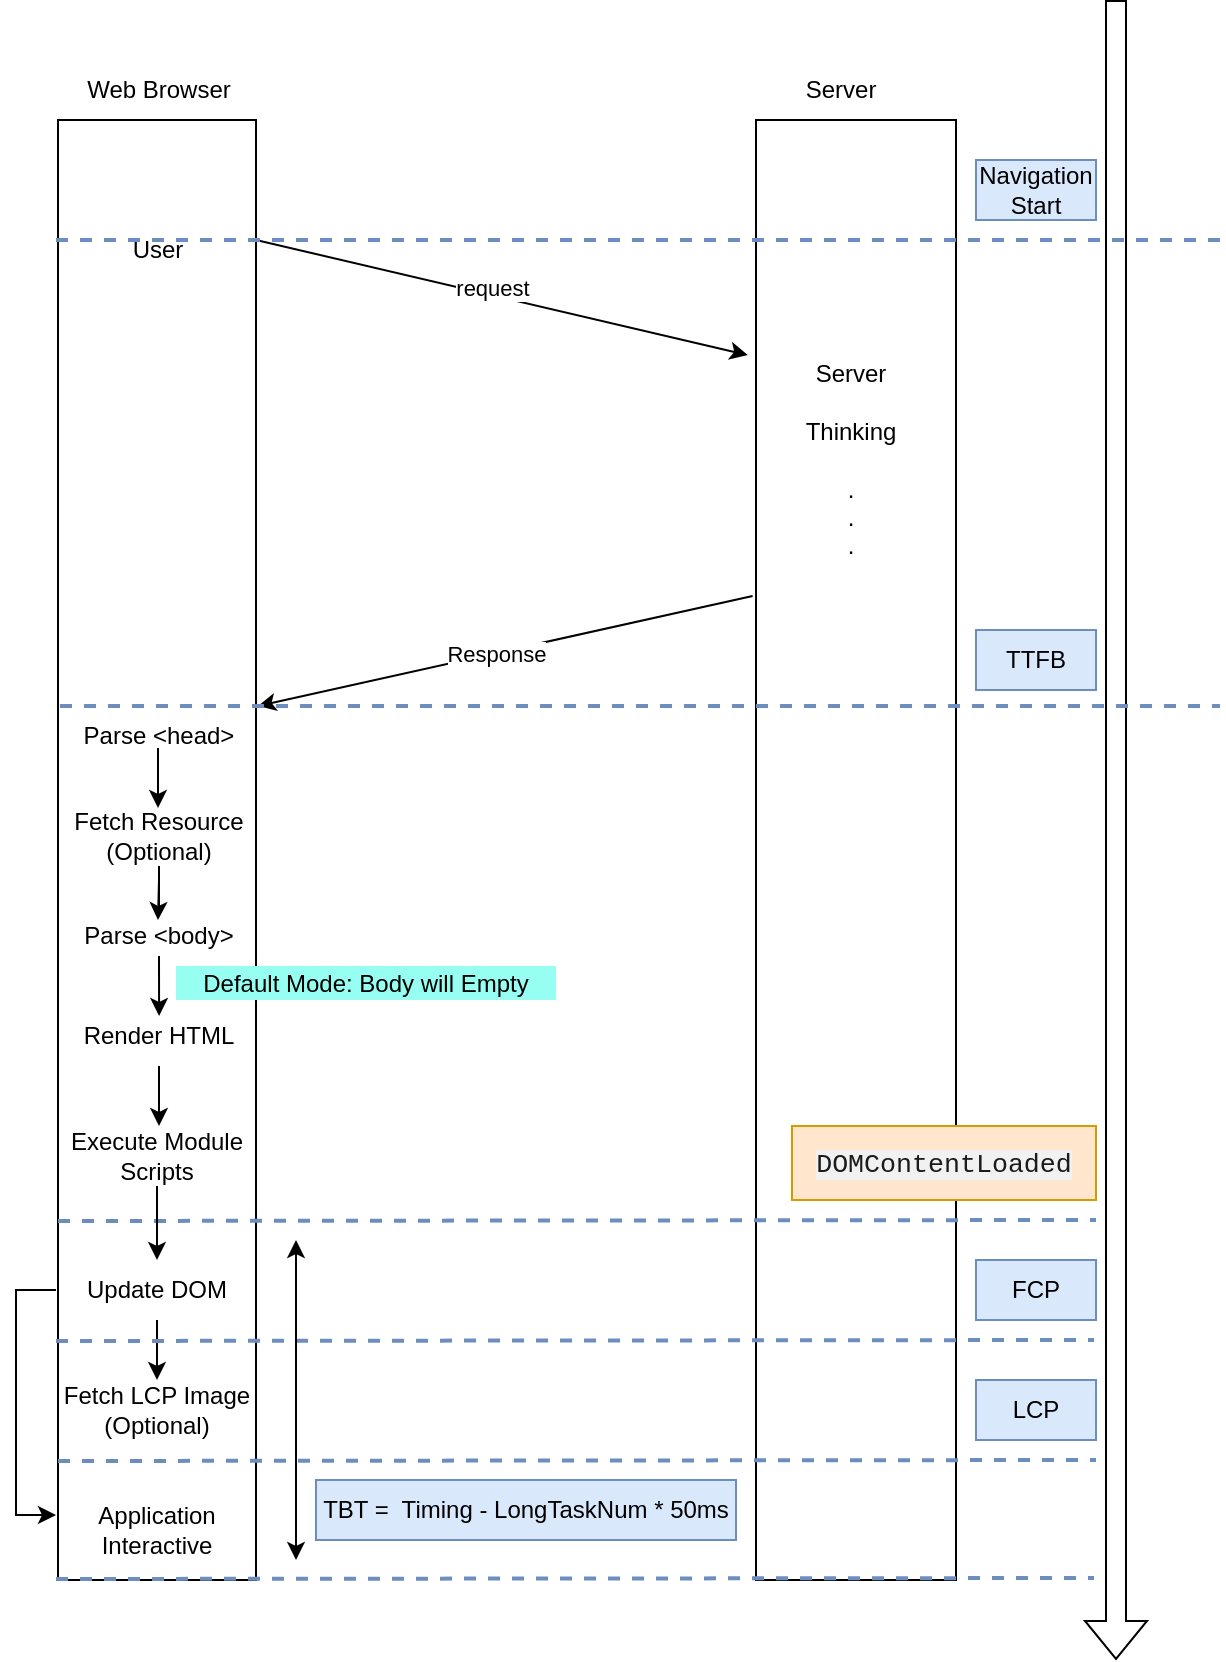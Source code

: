 <mxfile version="24.5.5" type="github">
  <diagram id="_iA2iY5-yiGGR4RjOuDj" name="第 1 页">
    <mxGraphModel dx="1592" dy="761" grid="1" gridSize="10" guides="1" tooltips="1" connect="1" arrows="1" fold="1" page="1" pageScale="1" pageWidth="850" pageHeight="1100" math="0" shadow="0">
      <root>
        <mxCell id="0" />
        <mxCell id="1" parent="0" />
        <mxCell id="CSbPJWY7NKhsalRFJAfI-1" value="" style="rounded=0;whiteSpace=wrap;html=1;" parent="1" vertex="1">
          <mxGeometry x="121" y="130" width="99" height="730" as="geometry" />
        </mxCell>
        <mxCell id="CSbPJWY7NKhsalRFJAfI-4" value="" style="endArrow=classic;html=1;rounded=0;entryX=-0.041;entryY=0.161;entryDx=0;entryDy=0;entryPerimeter=0;" parent="1" target="e2gjy9H0XDeadhWA6tdg-10" edge="1">
          <mxGeometry width="50" height="50" relative="1" as="geometry">
            <mxPoint x="220" y="190" as="sourcePoint" />
            <mxPoint x="530" y="240" as="targetPoint" />
          </mxGeometry>
        </mxCell>
        <mxCell id="CSbPJWY7NKhsalRFJAfI-5" value="request" style="edgeLabel;html=1;align=center;verticalAlign=middle;resizable=0;points=[];" parent="CSbPJWY7NKhsalRFJAfI-4" vertex="1" connectable="0">
          <mxGeometry x="-0.05" y="4" relative="1" as="geometry">
            <mxPoint as="offset" />
          </mxGeometry>
        </mxCell>
        <mxCell id="CSbPJWY7NKhsalRFJAfI-14" value="" style="endArrow=classic;html=1;rounded=0;entryX=1.01;entryY=0.606;entryDx=0;entryDy=0;entryPerimeter=0;exitX=-0.017;exitY=0.326;exitDx=0;exitDy=0;exitPerimeter=0;" parent="1" source="e2gjy9H0XDeadhWA6tdg-10" edge="1">
          <mxGeometry width="50" height="50" relative="1" as="geometry">
            <mxPoint x="530" y="360" as="sourcePoint" />
            <mxPoint x="221" y="423" as="targetPoint" />
          </mxGeometry>
        </mxCell>
        <mxCell id="CSbPJWY7NKhsalRFJAfI-15" value="Response" style="edgeLabel;html=1;align=center;verticalAlign=middle;resizable=0;points=[];" parent="CSbPJWY7NKhsalRFJAfI-14" vertex="1" connectable="0">
          <mxGeometry x="0.037" relative="1" as="geometry">
            <mxPoint as="offset" />
          </mxGeometry>
        </mxCell>
        <mxCell id="bvm6M7adbp71QpQFMnHM-2" value="Web Browser" style="text;html=1;align=center;verticalAlign=middle;resizable=0;points=[];autosize=1;strokeColor=none;fillColor=none;" parent="1" vertex="1">
          <mxGeometry x="121" y="100" width="100" height="30" as="geometry" />
        </mxCell>
        <mxCell id="bvm6M7adbp71QpQFMnHM-8" value="User" style="text;html=1;align=center;verticalAlign=middle;whiteSpace=wrap;rounded=0;" parent="1" vertex="1">
          <mxGeometry x="141" y="180" width="60" height="30" as="geometry" />
        </mxCell>
        <mxCell id="e2gjy9H0XDeadhWA6tdg-10" value="" style="rounded=0;whiteSpace=wrap;html=1;" parent="1" vertex="1">
          <mxGeometry x="470" y="130" width="100" height="730" as="geometry" />
        </mxCell>
        <mxCell id="e2gjy9H0XDeadhWA6tdg-11" value="S&lt;span style=&quot;background-color: initial;&quot;&gt;erver&lt;/span&gt;" style="text;html=1;align=center;verticalAlign=middle;resizable=0;points=[];autosize=1;strokeColor=none;fillColor=none;" parent="1" vertex="1">
          <mxGeometry x="482" y="100" width="60" height="30" as="geometry" />
        </mxCell>
        <mxCell id="e2gjy9H0XDeadhWA6tdg-52" style="edgeStyle=orthogonalEdgeStyle;rounded=0;orthogonalLoop=1;jettySize=auto;html=1;" parent="1" edge="1">
          <mxGeometry relative="1" as="geometry">
            <mxPoint x="171" y="444" as="sourcePoint" />
            <mxPoint x="171" y="474" as="targetPoint" />
          </mxGeometry>
        </mxCell>
        <mxCell id="e2gjy9H0XDeadhWA6tdg-47" value="Parse &amp;lt;head&amp;gt;" style="text;html=1;align=center;verticalAlign=middle;whiteSpace=wrap;rounded=0;" parent="1" vertex="1">
          <mxGeometry x="121" y="423" width="101" height="30" as="geometry" />
        </mxCell>
        <mxCell id="e2gjy9H0XDeadhWA6tdg-53" style="edgeStyle=orthogonalEdgeStyle;rounded=0;orthogonalLoop=1;jettySize=auto;html=1;" parent="1" source="e2gjy9H0XDeadhWA6tdg-48" edge="1">
          <mxGeometry relative="1" as="geometry">
            <mxPoint x="171" y="510" as="sourcePoint" />
            <mxPoint x="171" y="530" as="targetPoint" />
          </mxGeometry>
        </mxCell>
        <mxCell id="e2gjy9H0XDeadhWA6tdg-48" value="Fetch Resource&lt;div&gt;(Optional)&lt;/div&gt;" style="text;html=1;align=center;verticalAlign=middle;whiteSpace=wrap;rounded=0;" parent="1" vertex="1">
          <mxGeometry x="121" y="473" width="101" height="30" as="geometry" />
        </mxCell>
        <mxCell id="e2gjy9H0XDeadhWA6tdg-54" style="edgeStyle=orthogonalEdgeStyle;rounded=0;orthogonalLoop=1;jettySize=auto;html=1;exitX=0.5;exitY=1;exitDx=0;exitDy=0;" parent="1" edge="1">
          <mxGeometry relative="1" as="geometry">
            <mxPoint x="171.5" y="558" as="sourcePoint" />
            <mxPoint x="171.556" y="578" as="targetPoint" />
            <Array as="points">
              <mxPoint x="171" y="548" />
              <mxPoint x="172" y="548" />
            </Array>
          </mxGeometry>
        </mxCell>
        <mxCell id="e2gjy9H0XDeadhWA6tdg-49" value="Parse &amp;lt;body&amp;gt;" style="text;html=1;align=center;verticalAlign=middle;whiteSpace=wrap;rounded=0;" parent="1" vertex="1">
          <mxGeometry x="121" y="523" width="101" height="30" as="geometry" />
        </mxCell>
        <mxCell id="e2gjy9H0XDeadhWA6tdg-55" style="edgeStyle=orthogonalEdgeStyle;rounded=0;orthogonalLoop=1;jettySize=auto;html=1;" parent="1" source="e2gjy9H0XDeadhWA6tdg-50" edge="1">
          <mxGeometry relative="1" as="geometry">
            <mxPoint x="171.5" y="633" as="targetPoint" />
          </mxGeometry>
        </mxCell>
        <mxCell id="e2gjy9H0XDeadhWA6tdg-50" value="Render HTML" style="text;html=1;align=center;verticalAlign=middle;whiteSpace=wrap;rounded=0;" parent="1" vertex="1">
          <mxGeometry x="121" y="573" width="101" height="30" as="geometry" />
        </mxCell>
        <mxCell id="e2gjy9H0XDeadhWA6tdg-56" value="" style="shape=flexArrow;endArrow=classic;html=1;rounded=0;" parent="1" edge="1">
          <mxGeometry width="50" height="50" relative="1" as="geometry">
            <mxPoint x="650" y="70" as="sourcePoint" />
            <mxPoint x="650" y="900" as="targetPoint" />
          </mxGeometry>
        </mxCell>
        <mxCell id="e2gjy9H0XDeadhWA6tdg-57" value="" style="endArrow=none;dashed=1;html=1;rounded=0;fillColor=#dae8fc;strokeColor=#6c8ebf;strokeWidth=2;" parent="1" edge="1">
          <mxGeometry width="50" height="50" relative="1" as="geometry">
            <mxPoint x="120" y="190" as="sourcePoint" />
            <mxPoint x="702" y="190" as="targetPoint" />
          </mxGeometry>
        </mxCell>
        <mxCell id="e2gjy9H0XDeadhWA6tdg-58" value="Navigation Start" style="text;html=1;align=center;verticalAlign=middle;whiteSpace=wrap;rounded=0;fillColor=#dae8fc;strokeColor=#6c8ebf;" parent="1" vertex="1">
          <mxGeometry x="580" y="150" width="60" height="30" as="geometry" />
        </mxCell>
        <mxCell id="e2gjy9H0XDeadhWA6tdg-59" value="" style="endArrow=none;dashed=1;html=1;rounded=0;fillColor=#dae8fc;strokeColor=#6c8ebf;strokeWidth=2;" parent="1" edge="1">
          <mxGeometry width="50" height="50" relative="1" as="geometry">
            <mxPoint x="122" y="423" as="sourcePoint" />
            <mxPoint x="702" y="423" as="targetPoint" />
          </mxGeometry>
        </mxCell>
        <mxCell id="e2gjy9H0XDeadhWA6tdg-60" value="TTFB" style="text;html=1;align=center;verticalAlign=middle;whiteSpace=wrap;rounded=0;fillColor=#dae8fc;strokeColor=#6c8ebf;" parent="1" vertex="1">
          <mxGeometry x="580" y="385" width="60" height="30" as="geometry" />
        </mxCell>
        <mxCell id="e2gjy9H0XDeadhWA6tdg-62" value="LCP" style="text;html=1;align=center;verticalAlign=middle;whiteSpace=wrap;rounded=0;fillColor=#dae8fc;strokeColor=#6c8ebf;" parent="1" vertex="1">
          <mxGeometry x="580" y="760" width="60" height="30" as="geometry" />
        </mxCell>
        <mxCell id="e2gjy9H0XDeadhWA6tdg-64" value="FCP" style="text;html=1;align=center;verticalAlign=middle;whiteSpace=wrap;rounded=0;fillColor=#dae8fc;strokeColor=#6c8ebf;" parent="1" vertex="1">
          <mxGeometry x="580" y="700" width="60" height="30" as="geometry" />
        </mxCell>
        <mxCell id="cBneQ7pibI9SkyUdJgwh-1" value="Server &lt;br&gt;&lt;br&gt;&lt;div&gt;Thinking&lt;/div&gt;&lt;div&gt;&lt;br&gt;&lt;/div&gt;&lt;div&gt;.&lt;/div&gt;&lt;div&gt;.&lt;/div&gt;&lt;div&gt;.&lt;/div&gt;" style="text;html=1;align=center;verticalAlign=middle;whiteSpace=wrap;rounded=0;" parent="1" vertex="1">
          <mxGeometry x="500.5" y="230" width="33" height="140" as="geometry" />
        </mxCell>
        <mxCell id="cBneQ7pibI9SkyUdJgwh-11" value="" style="endArrow=none;dashed=1;html=1;rounded=0;fillColor=#dae8fc;strokeColor=#6c8ebf;strokeWidth=2;" parent="1" edge="1">
          <mxGeometry width="50" height="50" relative="1" as="geometry">
            <mxPoint x="121" y="680.5" as="sourcePoint" />
            <mxPoint x="640" y="680" as="targetPoint" />
          </mxGeometry>
        </mxCell>
        <mxCell id="cBneQ7pibI9SkyUdJgwh-14" value="TBT =&amp;nbsp; Timing - LongTaskNum * 50ms" style="text;html=1;align=center;verticalAlign=middle;whiteSpace=wrap;rounded=0;fillColor=#dae8fc;strokeColor=#6c8ebf;" parent="1" vertex="1">
          <mxGeometry x="250" y="810" width="210" height="30" as="geometry" />
        </mxCell>
        <mxCell id="cBneQ7pibI9SkyUdJgwh-16" value="&lt;span style=&quot;color: rgb(27, 27, 27); font-family: Menlo, Consolas, Monaco, &amp;quot;Liberation Mono&amp;quot;, &amp;quot;Lucida Console&amp;quot;, monospace; font-size: 13.328px; text-align: start; background-color: rgb(242, 241, 241);&quot;&gt;DOMContentLoaded&lt;/span&gt;" style="text;html=1;align=center;verticalAlign=middle;whiteSpace=wrap;rounded=0;fillColor=#ffe6cc;strokeColor=#d79b00;" parent="1" vertex="1">
          <mxGeometry x="488" y="633" width="152" height="37" as="geometry" />
        </mxCell>
        <mxCell id="KkNiwnPzYMZfS_7s4qnp-6" value="" style="edgeStyle=orthogonalEdgeStyle;rounded=0;orthogonalLoop=1;jettySize=auto;html=1;" edge="1" parent="1" source="KkNiwnPzYMZfS_7s4qnp-1" target="KkNiwnPzYMZfS_7s4qnp-3">
          <mxGeometry relative="1" as="geometry" />
        </mxCell>
        <mxCell id="KkNiwnPzYMZfS_7s4qnp-1" value="Execute Module Scripts" style="text;html=1;align=center;verticalAlign=middle;whiteSpace=wrap;rounded=0;" vertex="1" parent="1">
          <mxGeometry x="120" y="633" width="101" height="30" as="geometry" />
        </mxCell>
        <mxCell id="KkNiwnPzYMZfS_7s4qnp-2" value="Default Mode: Body will Empty" style="text;html=1;align=center;verticalAlign=middle;whiteSpace=wrap;rounded=0;fillColor=#96FFF1;" vertex="1" parent="1">
          <mxGeometry x="180" y="553" width="190" height="17" as="geometry" />
        </mxCell>
        <mxCell id="KkNiwnPzYMZfS_7s4qnp-10" value="" style="edgeStyle=orthogonalEdgeStyle;rounded=0;orthogonalLoop=1;jettySize=auto;html=1;" edge="1" parent="1" source="KkNiwnPzYMZfS_7s4qnp-3" target="KkNiwnPzYMZfS_7s4qnp-9">
          <mxGeometry relative="1" as="geometry" />
        </mxCell>
        <mxCell id="KkNiwnPzYMZfS_7s4qnp-14" style="edgeStyle=orthogonalEdgeStyle;rounded=0;orthogonalLoop=1;jettySize=auto;html=1;entryX=0;entryY=0.25;entryDx=0;entryDy=0;" edge="1" parent="1" source="KkNiwnPzYMZfS_7s4qnp-3" target="KkNiwnPzYMZfS_7s4qnp-11">
          <mxGeometry relative="1" as="geometry">
            <Array as="points">
              <mxPoint x="100" y="715" />
              <mxPoint x="100" y="828" />
            </Array>
          </mxGeometry>
        </mxCell>
        <mxCell id="KkNiwnPzYMZfS_7s4qnp-3" value="Update DOM" style="text;html=1;align=center;verticalAlign=middle;whiteSpace=wrap;rounded=0;" vertex="1" parent="1">
          <mxGeometry x="120" y="700" width="101" height="30" as="geometry" />
        </mxCell>
        <mxCell id="KkNiwnPzYMZfS_7s4qnp-9" value="Fetch LCP Image&lt;div&gt;(Optional)&lt;/div&gt;" style="text;html=1;align=center;verticalAlign=middle;whiteSpace=wrap;rounded=0;" vertex="1" parent="1">
          <mxGeometry x="120" y="760" width="101" height="30" as="geometry" />
        </mxCell>
        <mxCell id="KkNiwnPzYMZfS_7s4qnp-11" value="Application Interactive" style="text;html=1;align=center;verticalAlign=middle;whiteSpace=wrap;rounded=0;" vertex="1" parent="1">
          <mxGeometry x="120" y="820" width="101" height="30" as="geometry" />
        </mxCell>
        <mxCell id="KkNiwnPzYMZfS_7s4qnp-13" value="" style="endArrow=none;dashed=1;html=1;rounded=0;fillColor=#dae8fc;strokeColor=#6c8ebf;strokeWidth=2;" edge="1" parent="1">
          <mxGeometry width="50" height="50" relative="1" as="geometry">
            <mxPoint x="120" y="740.5" as="sourcePoint" />
            <mxPoint x="639" y="740" as="targetPoint" />
          </mxGeometry>
        </mxCell>
        <mxCell id="KkNiwnPzYMZfS_7s4qnp-15" value="" style="endArrow=none;dashed=1;html=1;rounded=0;fillColor=#dae8fc;strokeColor=#6c8ebf;strokeWidth=2;" edge="1" parent="1">
          <mxGeometry width="50" height="50" relative="1" as="geometry">
            <mxPoint x="121" y="800.5" as="sourcePoint" />
            <mxPoint x="640" y="800" as="targetPoint" />
          </mxGeometry>
        </mxCell>
        <mxCell id="KkNiwnPzYMZfS_7s4qnp-16" value="" style="endArrow=none;dashed=1;html=1;rounded=0;fillColor=#dae8fc;strokeColor=#6c8ebf;strokeWidth=2;" edge="1" parent="1">
          <mxGeometry width="50" height="50" relative="1" as="geometry">
            <mxPoint x="120" y="859.5" as="sourcePoint" />
            <mxPoint x="639" y="859" as="targetPoint" />
          </mxGeometry>
        </mxCell>
        <mxCell id="KkNiwnPzYMZfS_7s4qnp-17" value="" style="endArrow=classic;startArrow=classic;html=1;rounded=0;" edge="1" parent="1">
          <mxGeometry width="50" height="50" relative="1" as="geometry">
            <mxPoint x="240" y="850" as="sourcePoint" />
            <mxPoint x="240" y="690" as="targetPoint" />
          </mxGeometry>
        </mxCell>
      </root>
    </mxGraphModel>
  </diagram>
</mxfile>
